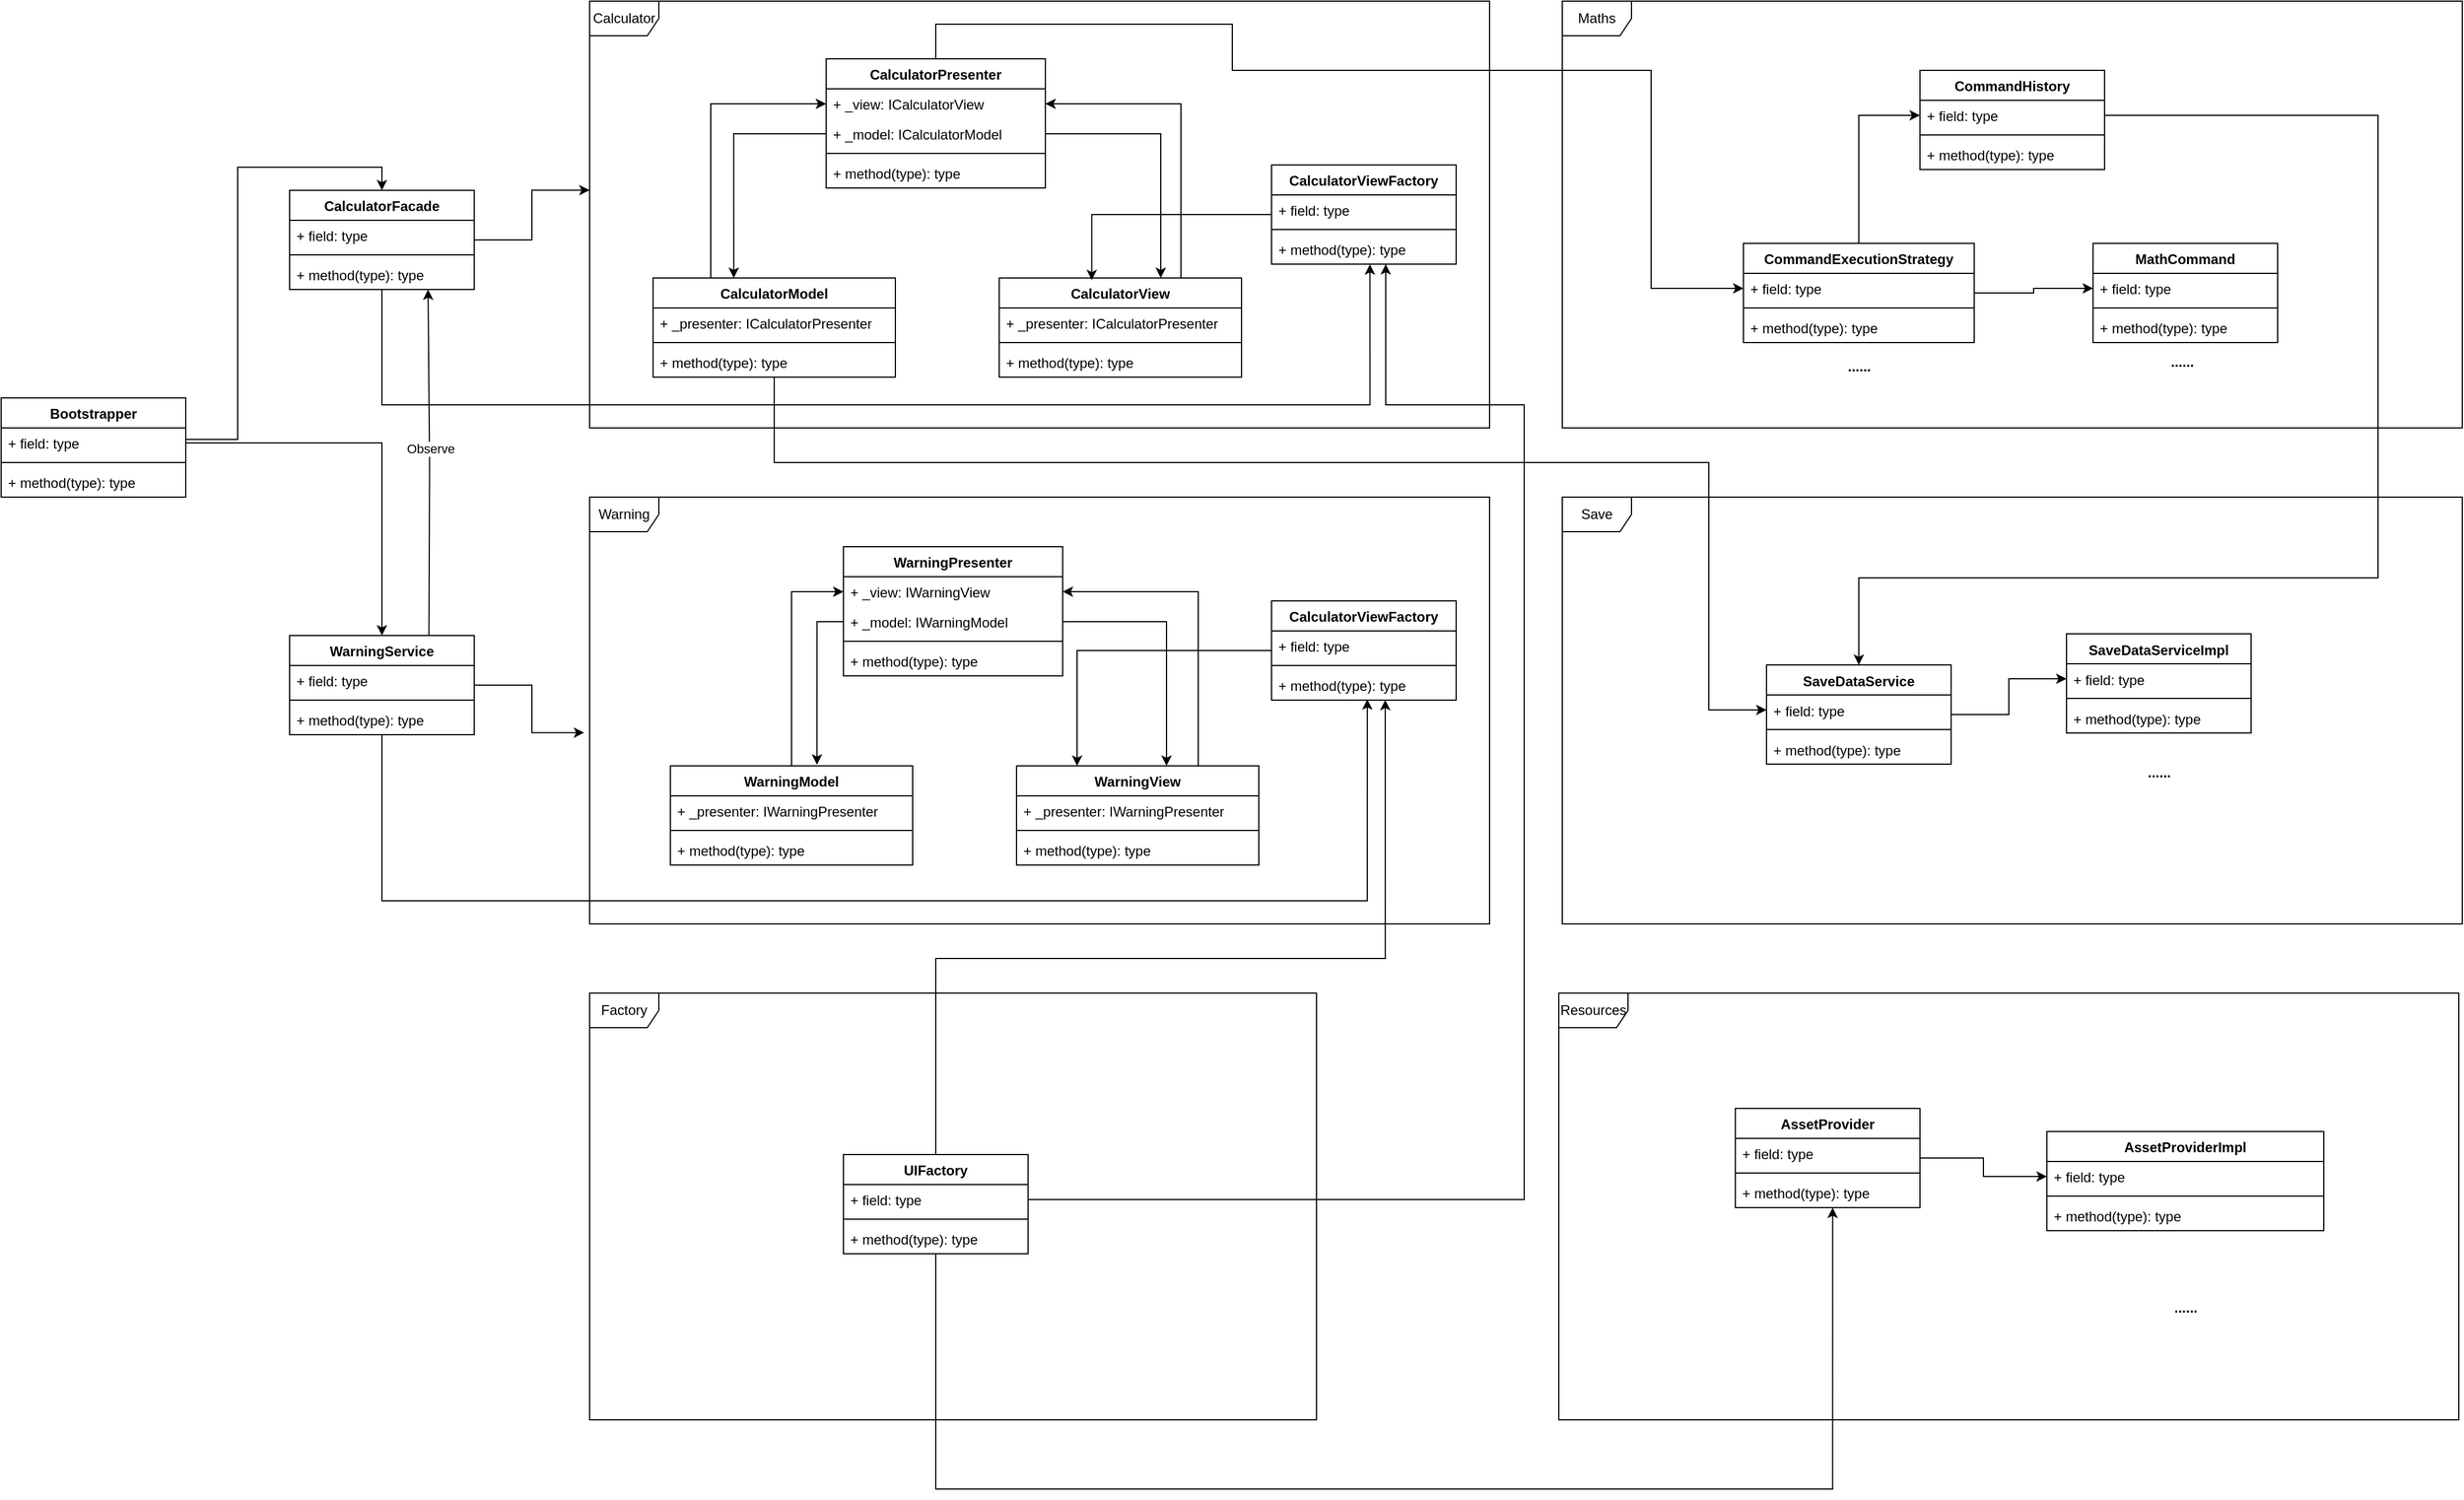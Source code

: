 <mxfile version="24.8.2">
  <diagram name="Page-1" id="IOok5DVv6RuoG3vR5GY8">
    <mxGraphModel dx="1500" dy="796" grid="1" gridSize="10" guides="1" tooltips="1" connect="1" arrows="1" fold="1" page="1" pageScale="1" pageWidth="827" pageHeight="1169" math="0" shadow="0">
      <root>
        <mxCell id="0" />
        <mxCell id="1" parent="0" />
        <mxCell id="2dMqf0UhAoNqgRJj8EPE-28" style="edgeStyle=orthogonalEdgeStyle;rounded=0;orthogonalLoop=1;jettySize=auto;html=1;exitX=0.75;exitY=0;exitDx=0;exitDy=0;entryX=1;entryY=0.5;entryDx=0;entryDy=0;" edge="1" parent="1" source="2dMqf0UhAoNqgRJj8EPE-1" target="2dMqf0UhAoNqgRJj8EPE-10">
          <mxGeometry relative="1" as="geometry" />
        </mxCell>
        <mxCell id="2dMqf0UhAoNqgRJj8EPE-1" value="CalculatorView" style="swimlane;fontStyle=1;align=center;verticalAlign=top;childLayout=stackLayout;horizontal=1;startSize=26;horizontalStack=0;resizeParent=1;resizeParentMax=0;resizeLast=0;collapsible=1;marginBottom=0;whiteSpace=wrap;html=1;" vertex="1" parent="1">
          <mxGeometry x="925" y="340" width="210" height="86" as="geometry" />
        </mxCell>
        <mxCell id="2dMqf0UhAoNqgRJj8EPE-2" value="+ _presenter: ICalculatorPresenter" style="text;strokeColor=none;fillColor=none;align=left;verticalAlign=top;spacingLeft=4;spacingRight=4;overflow=hidden;rotatable=0;points=[[0,0.5],[1,0.5]];portConstraint=eastwest;whiteSpace=wrap;html=1;" vertex="1" parent="2dMqf0UhAoNqgRJj8EPE-1">
          <mxGeometry y="26" width="210" height="26" as="geometry" />
        </mxCell>
        <mxCell id="2dMqf0UhAoNqgRJj8EPE-3" value="" style="line;strokeWidth=1;fillColor=none;align=left;verticalAlign=middle;spacingTop=-1;spacingLeft=3;spacingRight=3;rotatable=0;labelPosition=right;points=[];portConstraint=eastwest;strokeColor=inherit;" vertex="1" parent="2dMqf0UhAoNqgRJj8EPE-1">
          <mxGeometry y="52" width="210" height="8" as="geometry" />
        </mxCell>
        <mxCell id="2dMqf0UhAoNqgRJj8EPE-4" value="+ method(type): type" style="text;strokeColor=none;fillColor=none;align=left;verticalAlign=top;spacingLeft=4;spacingRight=4;overflow=hidden;rotatable=0;points=[[0,0.5],[1,0.5]];portConstraint=eastwest;whiteSpace=wrap;html=1;" vertex="1" parent="2dMqf0UhAoNqgRJj8EPE-1">
          <mxGeometry y="60" width="210" height="26" as="geometry" />
        </mxCell>
        <mxCell id="2dMqf0UhAoNqgRJj8EPE-26" style="edgeStyle=orthogonalEdgeStyle;rounded=0;orthogonalLoop=1;jettySize=auto;html=1;entryX=0;entryY=0.5;entryDx=0;entryDy=0;" edge="1" parent="1" source="2dMqf0UhAoNqgRJj8EPE-5" target="2dMqf0UhAoNqgRJj8EPE-10">
          <mxGeometry relative="1" as="geometry">
            <Array as="points">
              <mxPoint x="675" y="189" />
            </Array>
          </mxGeometry>
        </mxCell>
        <mxCell id="2dMqf0UhAoNqgRJj8EPE-153" style="edgeStyle=orthogonalEdgeStyle;rounded=0;orthogonalLoop=1;jettySize=auto;html=1;entryX=0;entryY=0.5;entryDx=0;entryDy=0;" edge="1" parent="1" source="2dMqf0UhAoNqgRJj8EPE-5" target="2dMqf0UhAoNqgRJj8EPE-51">
          <mxGeometry relative="1" as="geometry">
            <Array as="points">
              <mxPoint x="730" y="500" />
              <mxPoint x="1540" y="500" />
              <mxPoint x="1540" y="715" />
            </Array>
          </mxGeometry>
        </mxCell>
        <mxCell id="2dMqf0UhAoNqgRJj8EPE-5" value="CalculatorModel" style="swimlane;fontStyle=1;align=center;verticalAlign=top;childLayout=stackLayout;horizontal=1;startSize=26;horizontalStack=0;resizeParent=1;resizeParentMax=0;resizeLast=0;collapsible=1;marginBottom=0;whiteSpace=wrap;html=1;" vertex="1" parent="1">
          <mxGeometry x="625" y="340" width="210" height="86" as="geometry" />
        </mxCell>
        <mxCell id="2dMqf0UhAoNqgRJj8EPE-6" value="+ _presenter: ICalculatorPresenter" style="text;strokeColor=none;fillColor=none;align=left;verticalAlign=top;spacingLeft=4;spacingRight=4;overflow=hidden;rotatable=0;points=[[0,0.5],[1,0.5]];portConstraint=eastwest;whiteSpace=wrap;html=1;" vertex="1" parent="2dMqf0UhAoNqgRJj8EPE-5">
          <mxGeometry y="26" width="210" height="26" as="geometry" />
        </mxCell>
        <mxCell id="2dMqf0UhAoNqgRJj8EPE-7" value="" style="line;strokeWidth=1;fillColor=none;align=left;verticalAlign=middle;spacingTop=-1;spacingLeft=3;spacingRight=3;rotatable=0;labelPosition=right;points=[];portConstraint=eastwest;strokeColor=inherit;" vertex="1" parent="2dMqf0UhAoNqgRJj8EPE-5">
          <mxGeometry y="52" width="210" height="8" as="geometry" />
        </mxCell>
        <mxCell id="2dMqf0UhAoNqgRJj8EPE-8" value="+ method(type): type" style="text;strokeColor=none;fillColor=none;align=left;verticalAlign=top;spacingLeft=4;spacingRight=4;overflow=hidden;rotatable=0;points=[[0,0.5],[1,0.5]];portConstraint=eastwest;whiteSpace=wrap;html=1;" vertex="1" parent="2dMqf0UhAoNqgRJj8EPE-5">
          <mxGeometry y="60" width="210" height="26" as="geometry" />
        </mxCell>
        <mxCell id="2dMqf0UhAoNqgRJj8EPE-120" style="edgeStyle=orthogonalEdgeStyle;rounded=0;orthogonalLoop=1;jettySize=auto;html=1;entryX=0;entryY=0.5;entryDx=0;entryDy=0;" edge="1" parent="1" source="2dMqf0UhAoNqgRJj8EPE-9" target="2dMqf0UhAoNqgRJj8EPE-82">
          <mxGeometry relative="1" as="geometry">
            <Array as="points">
              <mxPoint x="870" y="120" />
              <mxPoint x="1127" y="120" />
              <mxPoint x="1127" y="160" />
              <mxPoint x="1490" y="160" />
              <mxPoint x="1490" y="349" />
            </Array>
          </mxGeometry>
        </mxCell>
        <mxCell id="2dMqf0UhAoNqgRJj8EPE-9" value="CalculatorPresenter" style="swimlane;fontStyle=1;align=center;verticalAlign=top;childLayout=stackLayout;horizontal=1;startSize=26;horizontalStack=0;resizeParent=1;resizeParentMax=0;resizeLast=0;collapsible=1;marginBottom=0;whiteSpace=wrap;html=1;" vertex="1" parent="1">
          <mxGeometry x="775" y="150" width="190" height="112" as="geometry" />
        </mxCell>
        <mxCell id="2dMqf0UhAoNqgRJj8EPE-10" value="+ _view: ICalculatorView&lt;div&gt;&lt;br&gt;&lt;/div&gt;" style="text;strokeColor=none;fillColor=none;align=left;verticalAlign=top;spacingLeft=4;spacingRight=4;overflow=hidden;rotatable=0;points=[[0,0.5],[1,0.5]];portConstraint=eastwest;whiteSpace=wrap;html=1;" vertex="1" parent="2dMqf0UhAoNqgRJj8EPE-9">
          <mxGeometry y="26" width="190" height="26" as="geometry" />
        </mxCell>
        <mxCell id="2dMqf0UhAoNqgRJj8EPE-18" value="+ _model: ICalculatorModel&lt;div&gt;&lt;br&gt;&lt;/div&gt;" style="text;strokeColor=none;fillColor=none;align=left;verticalAlign=top;spacingLeft=4;spacingRight=4;overflow=hidden;rotatable=0;points=[[0,0.5],[1,0.5]];portConstraint=eastwest;whiteSpace=wrap;html=1;" vertex="1" parent="2dMqf0UhAoNqgRJj8EPE-9">
          <mxGeometry y="52" width="190" height="26" as="geometry" />
        </mxCell>
        <mxCell id="2dMqf0UhAoNqgRJj8EPE-11" value="" style="line;strokeWidth=1;fillColor=none;align=left;verticalAlign=middle;spacingTop=-1;spacingLeft=3;spacingRight=3;rotatable=0;labelPosition=right;points=[];portConstraint=eastwest;strokeColor=inherit;" vertex="1" parent="2dMqf0UhAoNqgRJj8EPE-9">
          <mxGeometry y="78" width="190" height="8" as="geometry" />
        </mxCell>
        <mxCell id="2dMqf0UhAoNqgRJj8EPE-12" value="+ method(type): type" style="text;strokeColor=none;fillColor=none;align=left;verticalAlign=top;spacingLeft=4;spacingRight=4;overflow=hidden;rotatable=0;points=[[0,0.5],[1,0.5]];portConstraint=eastwest;whiteSpace=wrap;html=1;" vertex="1" parent="2dMqf0UhAoNqgRJj8EPE-9">
          <mxGeometry y="86" width="190" height="26" as="geometry" />
        </mxCell>
        <mxCell id="2dMqf0UhAoNqgRJj8EPE-23" style="edgeStyle=orthogonalEdgeStyle;rounded=0;orthogonalLoop=1;jettySize=auto;html=1;entryX=0.333;entryY=0;entryDx=0;entryDy=0;entryPerimeter=0;" edge="1" parent="1" source="2dMqf0UhAoNqgRJj8EPE-18" target="2dMqf0UhAoNqgRJj8EPE-5">
          <mxGeometry relative="1" as="geometry" />
        </mxCell>
        <mxCell id="2dMqf0UhAoNqgRJj8EPE-27" style="edgeStyle=orthogonalEdgeStyle;rounded=0;orthogonalLoop=1;jettySize=auto;html=1;exitX=1;exitY=0.5;exitDx=0;exitDy=0;" edge="1" parent="1" source="2dMqf0UhAoNqgRJj8EPE-18" target="2dMqf0UhAoNqgRJj8EPE-1">
          <mxGeometry relative="1" as="geometry">
            <Array as="points">
              <mxPoint x="1065" y="215" />
            </Array>
          </mxGeometry>
        </mxCell>
        <mxCell id="2dMqf0UhAoNqgRJj8EPE-72" style="edgeStyle=orthogonalEdgeStyle;rounded=0;orthogonalLoop=1;jettySize=auto;html=1;entryX=0.5;entryY=0;entryDx=0;entryDy=0;" edge="1" parent="1" source="2dMqf0UhAoNqgRJj8EPE-29" target="2dMqf0UhAoNqgRJj8EPE-58">
          <mxGeometry relative="1" as="geometry">
            <Array as="points">
              <mxPoint x="265" y="480" />
              <mxPoint x="265" y="244" />
              <mxPoint x="390" y="244" />
            </Array>
          </mxGeometry>
        </mxCell>
        <mxCell id="2dMqf0UhAoNqgRJj8EPE-29" value="Bootstrapper" style="swimlane;fontStyle=1;align=center;verticalAlign=top;childLayout=stackLayout;horizontal=1;startSize=26;horizontalStack=0;resizeParent=1;resizeParentMax=0;resizeLast=0;collapsible=1;marginBottom=0;whiteSpace=wrap;html=1;" vertex="1" parent="1">
          <mxGeometry x="60" y="444" width="160" height="86" as="geometry" />
        </mxCell>
        <mxCell id="2dMqf0UhAoNqgRJj8EPE-30" value="+ field: type" style="text;strokeColor=none;fillColor=none;align=left;verticalAlign=top;spacingLeft=4;spacingRight=4;overflow=hidden;rotatable=0;points=[[0,0.5],[1,0.5]];portConstraint=eastwest;whiteSpace=wrap;html=1;" vertex="1" parent="2dMqf0UhAoNqgRJj8EPE-29">
          <mxGeometry y="26" width="160" height="26" as="geometry" />
        </mxCell>
        <mxCell id="2dMqf0UhAoNqgRJj8EPE-31" value="" style="line;strokeWidth=1;fillColor=none;align=left;verticalAlign=middle;spacingTop=-1;spacingLeft=3;spacingRight=3;rotatable=0;labelPosition=right;points=[];portConstraint=eastwest;strokeColor=inherit;" vertex="1" parent="2dMqf0UhAoNqgRJj8EPE-29">
          <mxGeometry y="52" width="160" height="8" as="geometry" />
        </mxCell>
        <mxCell id="2dMqf0UhAoNqgRJj8EPE-32" value="+ method(type): type" style="text;strokeColor=none;fillColor=none;align=left;verticalAlign=top;spacingLeft=4;spacingRight=4;overflow=hidden;rotatable=0;points=[[0,0.5],[1,0.5]];portConstraint=eastwest;whiteSpace=wrap;html=1;" vertex="1" parent="2dMqf0UhAoNqgRJj8EPE-29">
          <mxGeometry y="60" width="160" height="26" as="geometry" />
        </mxCell>
        <mxCell id="2dMqf0UhAoNqgRJj8EPE-33" style="edgeStyle=orthogonalEdgeStyle;rounded=0;orthogonalLoop=1;jettySize=auto;html=1;exitX=0.75;exitY=0;exitDx=0;exitDy=0;entryX=1;entryY=0.5;entryDx=0;entryDy=0;" edge="1" parent="1" source="2dMqf0UhAoNqgRJj8EPE-34" target="2dMqf0UhAoNqgRJj8EPE-44">
          <mxGeometry relative="1" as="geometry" />
        </mxCell>
        <mxCell id="2dMqf0UhAoNqgRJj8EPE-34" value="WarningView" style="swimlane;fontStyle=1;align=center;verticalAlign=top;childLayout=stackLayout;horizontal=1;startSize=26;horizontalStack=0;resizeParent=1;resizeParentMax=0;resizeLast=0;collapsible=1;marginBottom=0;whiteSpace=wrap;html=1;" vertex="1" parent="1">
          <mxGeometry x="940" y="763" width="210" height="86" as="geometry" />
        </mxCell>
        <mxCell id="2dMqf0UhAoNqgRJj8EPE-35" value="+ _presenter: I&lt;span style=&quot;text-align: center;&quot;&gt;Warning&lt;/span&gt;Presenter" style="text;strokeColor=none;fillColor=none;align=left;verticalAlign=top;spacingLeft=4;spacingRight=4;overflow=hidden;rotatable=0;points=[[0,0.5],[1,0.5]];portConstraint=eastwest;whiteSpace=wrap;html=1;" vertex="1" parent="2dMqf0UhAoNqgRJj8EPE-34">
          <mxGeometry y="26" width="210" height="26" as="geometry" />
        </mxCell>
        <mxCell id="2dMqf0UhAoNqgRJj8EPE-36" value="" style="line;strokeWidth=1;fillColor=none;align=left;verticalAlign=middle;spacingTop=-1;spacingLeft=3;spacingRight=3;rotatable=0;labelPosition=right;points=[];portConstraint=eastwest;strokeColor=inherit;" vertex="1" parent="2dMqf0UhAoNqgRJj8EPE-34">
          <mxGeometry y="52" width="210" height="8" as="geometry" />
        </mxCell>
        <mxCell id="2dMqf0UhAoNqgRJj8EPE-37" value="+ method(type): type" style="text;strokeColor=none;fillColor=none;align=left;verticalAlign=top;spacingLeft=4;spacingRight=4;overflow=hidden;rotatable=0;points=[[0,0.5],[1,0.5]];portConstraint=eastwest;whiteSpace=wrap;html=1;" vertex="1" parent="2dMqf0UhAoNqgRJj8EPE-34">
          <mxGeometry y="60" width="210" height="26" as="geometry" />
        </mxCell>
        <mxCell id="2dMqf0UhAoNqgRJj8EPE-38" style="edgeStyle=orthogonalEdgeStyle;rounded=0;orthogonalLoop=1;jettySize=auto;html=1;entryX=0;entryY=0.5;entryDx=0;entryDy=0;" edge="1" parent="1" source="2dMqf0UhAoNqgRJj8EPE-39" target="2dMqf0UhAoNqgRJj8EPE-44">
          <mxGeometry relative="1" as="geometry" />
        </mxCell>
        <mxCell id="2dMqf0UhAoNqgRJj8EPE-39" value="WarningModel" style="swimlane;fontStyle=1;align=center;verticalAlign=top;childLayout=stackLayout;horizontal=1;startSize=26;horizontalStack=0;resizeParent=1;resizeParentMax=0;resizeLast=0;collapsible=1;marginBottom=0;whiteSpace=wrap;html=1;" vertex="1" parent="1">
          <mxGeometry x="640" y="763" width="210" height="86" as="geometry" />
        </mxCell>
        <mxCell id="2dMqf0UhAoNqgRJj8EPE-40" value="+ _presenter: I&lt;span style=&quot;text-align: center;&quot;&gt;Warning&lt;/span&gt;Presenter" style="text;strokeColor=none;fillColor=none;align=left;verticalAlign=top;spacingLeft=4;spacingRight=4;overflow=hidden;rotatable=0;points=[[0,0.5],[1,0.5]];portConstraint=eastwest;whiteSpace=wrap;html=1;" vertex="1" parent="2dMqf0UhAoNqgRJj8EPE-39">
          <mxGeometry y="26" width="210" height="26" as="geometry" />
        </mxCell>
        <mxCell id="2dMqf0UhAoNqgRJj8EPE-41" value="" style="line;strokeWidth=1;fillColor=none;align=left;verticalAlign=middle;spacingTop=-1;spacingLeft=3;spacingRight=3;rotatable=0;labelPosition=right;points=[];portConstraint=eastwest;strokeColor=inherit;" vertex="1" parent="2dMqf0UhAoNqgRJj8EPE-39">
          <mxGeometry y="52" width="210" height="8" as="geometry" />
        </mxCell>
        <mxCell id="2dMqf0UhAoNqgRJj8EPE-42" value="+ method(type): type" style="text;strokeColor=none;fillColor=none;align=left;verticalAlign=top;spacingLeft=4;spacingRight=4;overflow=hidden;rotatable=0;points=[[0,0.5],[1,0.5]];portConstraint=eastwest;whiteSpace=wrap;html=1;" vertex="1" parent="2dMqf0UhAoNqgRJj8EPE-39">
          <mxGeometry y="60" width="210" height="26" as="geometry" />
        </mxCell>
        <mxCell id="2dMqf0UhAoNqgRJj8EPE-43" value="WarningPresenter" style="swimlane;fontStyle=1;align=center;verticalAlign=top;childLayout=stackLayout;horizontal=1;startSize=26;horizontalStack=0;resizeParent=1;resizeParentMax=0;resizeLast=0;collapsible=1;marginBottom=0;whiteSpace=wrap;html=1;" vertex="1" parent="1">
          <mxGeometry x="790" y="573" width="190" height="112" as="geometry" />
        </mxCell>
        <mxCell id="2dMqf0UhAoNqgRJj8EPE-44" value="+ _view: I&lt;span style=&quot;text-align: center;&quot;&gt;Warning&lt;/span&gt;View&lt;div&gt;&lt;br&gt;&lt;/div&gt;" style="text;strokeColor=none;fillColor=none;align=left;verticalAlign=top;spacingLeft=4;spacingRight=4;overflow=hidden;rotatable=0;points=[[0,0.5],[1,0.5]];portConstraint=eastwest;whiteSpace=wrap;html=1;" vertex="1" parent="2dMqf0UhAoNqgRJj8EPE-43">
          <mxGeometry y="26" width="190" height="26" as="geometry" />
        </mxCell>
        <mxCell id="2dMqf0UhAoNqgRJj8EPE-45" value="+ _model: I&lt;span style=&quot;text-align: center;&quot;&gt;Warning&lt;/span&gt;Model&lt;div&gt;&lt;br&gt;&lt;/div&gt;" style="text;strokeColor=none;fillColor=none;align=left;verticalAlign=top;spacingLeft=4;spacingRight=4;overflow=hidden;rotatable=0;points=[[0,0.5],[1,0.5]];portConstraint=eastwest;whiteSpace=wrap;html=1;" vertex="1" parent="2dMqf0UhAoNqgRJj8EPE-43">
          <mxGeometry y="52" width="190" height="26" as="geometry" />
        </mxCell>
        <mxCell id="2dMqf0UhAoNqgRJj8EPE-46" value="" style="line;strokeWidth=1;fillColor=none;align=left;verticalAlign=middle;spacingTop=-1;spacingLeft=3;spacingRight=3;rotatable=0;labelPosition=right;points=[];portConstraint=eastwest;strokeColor=inherit;" vertex="1" parent="2dMqf0UhAoNqgRJj8EPE-43">
          <mxGeometry y="78" width="190" height="8" as="geometry" />
        </mxCell>
        <mxCell id="2dMqf0UhAoNqgRJj8EPE-47" value="+ method(type): type" style="text;strokeColor=none;fillColor=none;align=left;verticalAlign=top;spacingLeft=4;spacingRight=4;overflow=hidden;rotatable=0;points=[[0,0.5],[1,0.5]];portConstraint=eastwest;whiteSpace=wrap;html=1;" vertex="1" parent="2dMqf0UhAoNqgRJj8EPE-43">
          <mxGeometry y="86" width="190" height="26" as="geometry" />
        </mxCell>
        <mxCell id="2dMqf0UhAoNqgRJj8EPE-48" style="edgeStyle=orthogonalEdgeStyle;rounded=0;orthogonalLoop=1;jettySize=auto;html=1;entryX=0.605;entryY=-0.012;entryDx=0;entryDy=0;entryPerimeter=0;" edge="1" parent="1" source="2dMqf0UhAoNqgRJj8EPE-45" target="2dMqf0UhAoNqgRJj8EPE-39">
          <mxGeometry relative="1" as="geometry" />
        </mxCell>
        <mxCell id="2dMqf0UhAoNqgRJj8EPE-49" style="edgeStyle=orthogonalEdgeStyle;rounded=0;orthogonalLoop=1;jettySize=auto;html=1;exitX=1;exitY=0.5;exitDx=0;exitDy=0;" edge="1" parent="1" source="2dMqf0UhAoNqgRJj8EPE-45" target="2dMqf0UhAoNqgRJj8EPE-34">
          <mxGeometry relative="1" as="geometry">
            <Array as="points">
              <mxPoint x="1070" y="638" />
            </Array>
          </mxGeometry>
        </mxCell>
        <mxCell id="2dMqf0UhAoNqgRJj8EPE-105" style="edgeStyle=orthogonalEdgeStyle;rounded=0;orthogonalLoop=1;jettySize=auto;html=1;entryX=0;entryY=0.5;entryDx=0;entryDy=0;" edge="1" parent="1" source="2dMqf0UhAoNqgRJj8EPE-50" target="2dMqf0UhAoNqgRJj8EPE-97">
          <mxGeometry relative="1" as="geometry" />
        </mxCell>
        <mxCell id="2dMqf0UhAoNqgRJj8EPE-50" value="SaveDataService" style="swimlane;fontStyle=1;align=center;verticalAlign=top;childLayout=stackLayout;horizontal=1;startSize=26;horizontalStack=0;resizeParent=1;resizeParentMax=0;resizeLast=0;collapsible=1;marginBottom=0;whiteSpace=wrap;html=1;" vertex="1" parent="1">
          <mxGeometry x="1590" y="675.5" width="160" height="86" as="geometry" />
        </mxCell>
        <mxCell id="2dMqf0UhAoNqgRJj8EPE-51" value="+ field: type" style="text;strokeColor=none;fillColor=none;align=left;verticalAlign=top;spacingLeft=4;spacingRight=4;overflow=hidden;rotatable=0;points=[[0,0.5],[1,0.5]];portConstraint=eastwest;whiteSpace=wrap;html=1;" vertex="1" parent="2dMqf0UhAoNqgRJj8EPE-50">
          <mxGeometry y="26" width="160" height="26" as="geometry" />
        </mxCell>
        <mxCell id="2dMqf0UhAoNqgRJj8EPE-52" value="" style="line;strokeWidth=1;fillColor=none;align=left;verticalAlign=middle;spacingTop=-1;spacingLeft=3;spacingRight=3;rotatable=0;labelPosition=right;points=[];portConstraint=eastwest;strokeColor=inherit;" vertex="1" parent="2dMqf0UhAoNqgRJj8EPE-50">
          <mxGeometry y="52" width="160" height="8" as="geometry" />
        </mxCell>
        <mxCell id="2dMqf0UhAoNqgRJj8EPE-53" value="+ method(type): type" style="text;strokeColor=none;fillColor=none;align=left;verticalAlign=top;spacingLeft=4;spacingRight=4;overflow=hidden;rotatable=0;points=[[0,0.5],[1,0.5]];portConstraint=eastwest;whiteSpace=wrap;html=1;" vertex="1" parent="2dMqf0UhAoNqgRJj8EPE-50">
          <mxGeometry y="60" width="160" height="26" as="geometry" />
        </mxCell>
        <mxCell id="2dMqf0UhAoNqgRJj8EPE-115" style="edgeStyle=orthogonalEdgeStyle;rounded=0;orthogonalLoop=1;jettySize=auto;html=1;" edge="1" parent="1" source="2dMqf0UhAoNqgRJj8EPE-54" target="2dMqf0UhAoNqgRJj8EPE-111">
          <mxGeometry relative="1" as="geometry" />
        </mxCell>
        <mxCell id="2dMqf0UhAoNqgRJj8EPE-54" value="AssetProvider" style="swimlane;fontStyle=1;align=center;verticalAlign=top;childLayout=stackLayout;horizontal=1;startSize=26;horizontalStack=0;resizeParent=1;resizeParentMax=0;resizeLast=0;collapsible=1;marginBottom=0;whiteSpace=wrap;html=1;" vertex="1" parent="1">
          <mxGeometry x="1563" y="1060" width="160" height="86" as="geometry" />
        </mxCell>
        <mxCell id="2dMqf0UhAoNqgRJj8EPE-55" value="+ field: type" style="text;strokeColor=none;fillColor=none;align=left;verticalAlign=top;spacingLeft=4;spacingRight=4;overflow=hidden;rotatable=0;points=[[0,0.5],[1,0.5]];portConstraint=eastwest;whiteSpace=wrap;html=1;" vertex="1" parent="2dMqf0UhAoNqgRJj8EPE-54">
          <mxGeometry y="26" width="160" height="26" as="geometry" />
        </mxCell>
        <mxCell id="2dMqf0UhAoNqgRJj8EPE-56" value="" style="line;strokeWidth=1;fillColor=none;align=left;verticalAlign=middle;spacingTop=-1;spacingLeft=3;spacingRight=3;rotatable=0;labelPosition=right;points=[];portConstraint=eastwest;strokeColor=inherit;" vertex="1" parent="2dMqf0UhAoNqgRJj8EPE-54">
          <mxGeometry y="52" width="160" height="8" as="geometry" />
        </mxCell>
        <mxCell id="2dMqf0UhAoNqgRJj8EPE-57" value="+ method(type): type" style="text;strokeColor=none;fillColor=none;align=left;verticalAlign=top;spacingLeft=4;spacingRight=4;overflow=hidden;rotatable=0;points=[[0,0.5],[1,0.5]];portConstraint=eastwest;whiteSpace=wrap;html=1;" vertex="1" parent="2dMqf0UhAoNqgRJj8EPE-54">
          <mxGeometry y="60" width="160" height="26" as="geometry" />
        </mxCell>
        <mxCell id="2dMqf0UhAoNqgRJj8EPE-58" value="CalculatorFacade" style="swimlane;fontStyle=1;align=center;verticalAlign=top;childLayout=stackLayout;horizontal=1;startSize=26;horizontalStack=0;resizeParent=1;resizeParentMax=0;resizeLast=0;collapsible=1;marginBottom=0;whiteSpace=wrap;html=1;" vertex="1" parent="1">
          <mxGeometry x="310" y="264" width="160" height="86" as="geometry" />
        </mxCell>
        <mxCell id="2dMqf0UhAoNqgRJj8EPE-59" value="+ field: type" style="text;strokeColor=none;fillColor=none;align=left;verticalAlign=top;spacingLeft=4;spacingRight=4;overflow=hidden;rotatable=0;points=[[0,0.5],[1,0.5]];portConstraint=eastwest;whiteSpace=wrap;html=1;" vertex="1" parent="2dMqf0UhAoNqgRJj8EPE-58">
          <mxGeometry y="26" width="160" height="26" as="geometry" />
        </mxCell>
        <mxCell id="2dMqf0UhAoNqgRJj8EPE-60" value="" style="line;strokeWidth=1;fillColor=none;align=left;verticalAlign=middle;spacingTop=-1;spacingLeft=3;spacingRight=3;rotatable=0;labelPosition=right;points=[];portConstraint=eastwest;strokeColor=inherit;" vertex="1" parent="2dMqf0UhAoNqgRJj8EPE-58">
          <mxGeometry y="52" width="160" height="8" as="geometry" />
        </mxCell>
        <mxCell id="2dMqf0UhAoNqgRJj8EPE-61" value="+ method(type): type" style="text;strokeColor=none;fillColor=none;align=left;verticalAlign=top;spacingLeft=4;spacingRight=4;overflow=hidden;rotatable=0;points=[[0,0.5],[1,0.5]];portConstraint=eastwest;whiteSpace=wrap;html=1;" vertex="1" parent="2dMqf0UhAoNqgRJj8EPE-58">
          <mxGeometry y="60" width="160" height="26" as="geometry" />
        </mxCell>
        <mxCell id="2dMqf0UhAoNqgRJj8EPE-62" value="WarningService" style="swimlane;fontStyle=1;align=center;verticalAlign=top;childLayout=stackLayout;horizontal=1;startSize=26;horizontalStack=0;resizeParent=1;resizeParentMax=0;resizeLast=0;collapsible=1;marginBottom=0;whiteSpace=wrap;html=1;" vertex="1" parent="1">
          <mxGeometry x="310" y="650" width="160" height="86" as="geometry" />
        </mxCell>
        <mxCell id="2dMqf0UhAoNqgRJj8EPE-63" value="+ field: type" style="text;strokeColor=none;fillColor=none;align=left;verticalAlign=top;spacingLeft=4;spacingRight=4;overflow=hidden;rotatable=0;points=[[0,0.5],[1,0.5]];portConstraint=eastwest;whiteSpace=wrap;html=1;" vertex="1" parent="2dMqf0UhAoNqgRJj8EPE-62">
          <mxGeometry y="26" width="160" height="26" as="geometry" />
        </mxCell>
        <mxCell id="2dMqf0UhAoNqgRJj8EPE-64" value="" style="line;strokeWidth=1;fillColor=none;align=left;verticalAlign=middle;spacingTop=-1;spacingLeft=3;spacingRight=3;rotatable=0;labelPosition=right;points=[];portConstraint=eastwest;strokeColor=inherit;" vertex="1" parent="2dMqf0UhAoNqgRJj8EPE-62">
          <mxGeometry y="52" width="160" height="8" as="geometry" />
        </mxCell>
        <mxCell id="2dMqf0UhAoNqgRJj8EPE-65" value="+ method(type): type" style="text;strokeColor=none;fillColor=none;align=left;verticalAlign=top;spacingLeft=4;spacingRight=4;overflow=hidden;rotatable=0;points=[[0,0.5],[1,0.5]];portConstraint=eastwest;whiteSpace=wrap;html=1;" vertex="1" parent="2dMqf0UhAoNqgRJj8EPE-62">
          <mxGeometry y="60" width="160" height="26" as="geometry" />
        </mxCell>
        <mxCell id="2dMqf0UhAoNqgRJj8EPE-66" value="Calculator" style="shape=umlFrame;whiteSpace=wrap;html=1;pointerEvents=0;" vertex="1" parent="1">
          <mxGeometry x="570" y="100" width="780" height="370" as="geometry" />
        </mxCell>
        <mxCell id="2dMqf0UhAoNqgRJj8EPE-67" value="Warning" style="shape=umlFrame;whiteSpace=wrap;html=1;pointerEvents=0;" vertex="1" parent="1">
          <mxGeometry x="570" y="530" width="780" height="370" as="geometry" />
        </mxCell>
        <mxCell id="2dMqf0UhAoNqgRJj8EPE-68" style="edgeStyle=orthogonalEdgeStyle;rounded=0;orthogonalLoop=1;jettySize=auto;html=1;entryX=0;entryY=0.443;entryDx=0;entryDy=0;entryPerimeter=0;" edge="1" parent="1" source="2dMqf0UhAoNqgRJj8EPE-58" target="2dMqf0UhAoNqgRJj8EPE-66">
          <mxGeometry relative="1" as="geometry" />
        </mxCell>
        <mxCell id="2dMqf0UhAoNqgRJj8EPE-69" style="edgeStyle=orthogonalEdgeStyle;rounded=0;orthogonalLoop=1;jettySize=auto;html=1;entryX=-0.006;entryY=0.552;entryDx=0;entryDy=0;entryPerimeter=0;" edge="1" parent="1" source="2dMqf0UhAoNqgRJj8EPE-62" target="2dMqf0UhAoNqgRJj8EPE-67">
          <mxGeometry relative="1" as="geometry" />
        </mxCell>
        <mxCell id="2dMqf0UhAoNqgRJj8EPE-71" style="edgeStyle=orthogonalEdgeStyle;rounded=0;orthogonalLoop=1;jettySize=auto;html=1;entryX=0.5;entryY=0;entryDx=0;entryDy=0;" edge="1" parent="1" source="2dMqf0UhAoNqgRJj8EPE-30" target="2dMqf0UhAoNqgRJj8EPE-62">
          <mxGeometry relative="1" as="geometry" />
        </mxCell>
        <mxCell id="2dMqf0UhAoNqgRJj8EPE-73" value="CommandHistory" style="swimlane;fontStyle=1;align=center;verticalAlign=top;childLayout=stackLayout;horizontal=1;startSize=26;horizontalStack=0;resizeParent=1;resizeParentMax=0;resizeLast=0;collapsible=1;marginBottom=0;whiteSpace=wrap;html=1;" vertex="1" parent="1">
          <mxGeometry x="1723" y="160" width="160" height="86" as="geometry" />
        </mxCell>
        <mxCell id="2dMqf0UhAoNqgRJj8EPE-74" value="+ field: type" style="text;strokeColor=none;fillColor=none;align=left;verticalAlign=top;spacingLeft=4;spacingRight=4;overflow=hidden;rotatable=0;points=[[0,0.5],[1,0.5]];portConstraint=eastwest;whiteSpace=wrap;html=1;" vertex="1" parent="2dMqf0UhAoNqgRJj8EPE-73">
          <mxGeometry y="26" width="160" height="26" as="geometry" />
        </mxCell>
        <mxCell id="2dMqf0UhAoNqgRJj8EPE-75" value="" style="line;strokeWidth=1;fillColor=none;align=left;verticalAlign=middle;spacingTop=-1;spacingLeft=3;spacingRight=3;rotatable=0;labelPosition=right;points=[];portConstraint=eastwest;strokeColor=inherit;" vertex="1" parent="2dMqf0UhAoNqgRJj8EPE-73">
          <mxGeometry y="52" width="160" height="8" as="geometry" />
        </mxCell>
        <mxCell id="2dMqf0UhAoNqgRJj8EPE-76" value="+ method(type): type" style="text;strokeColor=none;fillColor=none;align=left;verticalAlign=top;spacingLeft=4;spacingRight=4;overflow=hidden;rotatable=0;points=[[0,0.5],[1,0.5]];portConstraint=eastwest;whiteSpace=wrap;html=1;" vertex="1" parent="2dMqf0UhAoNqgRJj8EPE-73">
          <mxGeometry y="60" width="160" height="26" as="geometry" />
        </mxCell>
        <mxCell id="2dMqf0UhAoNqgRJj8EPE-77" value="MathCommand" style="swimlane;fontStyle=1;align=center;verticalAlign=top;childLayout=stackLayout;horizontal=1;startSize=26;horizontalStack=0;resizeParent=1;resizeParentMax=0;resizeLast=0;collapsible=1;marginBottom=0;whiteSpace=wrap;html=1;" vertex="1" parent="1">
          <mxGeometry x="1873" y="310" width="160" height="86" as="geometry" />
        </mxCell>
        <mxCell id="2dMqf0UhAoNqgRJj8EPE-78" value="+ field: type" style="text;strokeColor=none;fillColor=none;align=left;verticalAlign=top;spacingLeft=4;spacingRight=4;overflow=hidden;rotatable=0;points=[[0,0.5],[1,0.5]];portConstraint=eastwest;whiteSpace=wrap;html=1;" vertex="1" parent="2dMqf0UhAoNqgRJj8EPE-77">
          <mxGeometry y="26" width="160" height="26" as="geometry" />
        </mxCell>
        <mxCell id="2dMqf0UhAoNqgRJj8EPE-79" value="" style="line;strokeWidth=1;fillColor=none;align=left;verticalAlign=middle;spacingTop=-1;spacingLeft=3;spacingRight=3;rotatable=0;labelPosition=right;points=[];portConstraint=eastwest;strokeColor=inherit;" vertex="1" parent="2dMqf0UhAoNqgRJj8EPE-77">
          <mxGeometry y="52" width="160" height="8" as="geometry" />
        </mxCell>
        <mxCell id="2dMqf0UhAoNqgRJj8EPE-80" value="+ method(type): type" style="text;strokeColor=none;fillColor=none;align=left;verticalAlign=top;spacingLeft=4;spacingRight=4;overflow=hidden;rotatable=0;points=[[0,0.5],[1,0.5]];portConstraint=eastwest;whiteSpace=wrap;html=1;" vertex="1" parent="2dMqf0UhAoNqgRJj8EPE-77">
          <mxGeometry y="60" width="160" height="26" as="geometry" />
        </mxCell>
        <mxCell id="2dMqf0UhAoNqgRJj8EPE-87" style="edgeStyle=orthogonalEdgeStyle;rounded=0;orthogonalLoop=1;jettySize=auto;html=1;entryX=0;entryY=0.5;entryDx=0;entryDy=0;" edge="1" parent="1" source="2dMqf0UhAoNqgRJj8EPE-81" target="2dMqf0UhAoNqgRJj8EPE-74">
          <mxGeometry relative="1" as="geometry" />
        </mxCell>
        <mxCell id="2dMqf0UhAoNqgRJj8EPE-88" style="edgeStyle=orthogonalEdgeStyle;rounded=0;orthogonalLoop=1;jettySize=auto;html=1;entryX=0;entryY=0.5;entryDx=0;entryDy=0;" edge="1" parent="1" source="2dMqf0UhAoNqgRJj8EPE-81" target="2dMqf0UhAoNqgRJj8EPE-78">
          <mxGeometry relative="1" as="geometry" />
        </mxCell>
        <mxCell id="2dMqf0UhAoNqgRJj8EPE-81" value="CommandExecutionStrategy" style="swimlane;fontStyle=1;align=center;verticalAlign=top;childLayout=stackLayout;horizontal=1;startSize=26;horizontalStack=0;resizeParent=1;resizeParentMax=0;resizeLast=0;collapsible=1;marginBottom=0;whiteSpace=wrap;html=1;" vertex="1" parent="1">
          <mxGeometry x="1570" y="310" width="200" height="86" as="geometry" />
        </mxCell>
        <mxCell id="2dMqf0UhAoNqgRJj8EPE-82" value="+ field: type" style="text;strokeColor=none;fillColor=none;align=left;verticalAlign=top;spacingLeft=4;spacingRight=4;overflow=hidden;rotatable=0;points=[[0,0.5],[1,0.5]];portConstraint=eastwest;whiteSpace=wrap;html=1;" vertex="1" parent="2dMqf0UhAoNqgRJj8EPE-81">
          <mxGeometry y="26" width="200" height="26" as="geometry" />
        </mxCell>
        <mxCell id="2dMqf0UhAoNqgRJj8EPE-83" value="" style="line;strokeWidth=1;fillColor=none;align=left;verticalAlign=middle;spacingTop=-1;spacingLeft=3;spacingRight=3;rotatable=0;labelPosition=right;points=[];portConstraint=eastwest;strokeColor=inherit;" vertex="1" parent="2dMqf0UhAoNqgRJj8EPE-81">
          <mxGeometry y="52" width="200" height="8" as="geometry" />
        </mxCell>
        <mxCell id="2dMqf0UhAoNqgRJj8EPE-84" value="+ method(type): type" style="text;strokeColor=none;fillColor=none;align=left;verticalAlign=top;spacingLeft=4;spacingRight=4;overflow=hidden;rotatable=0;points=[[0,0.5],[1,0.5]];portConstraint=eastwest;whiteSpace=wrap;html=1;" vertex="1" parent="2dMqf0UhAoNqgRJj8EPE-81">
          <mxGeometry y="60" width="200" height="26" as="geometry" />
        </mxCell>
        <mxCell id="2dMqf0UhAoNqgRJj8EPE-85" style="edgeStyle=orthogonalEdgeStyle;rounded=0;orthogonalLoop=1;jettySize=auto;html=1;entryX=0.495;entryY=0.99;entryDx=0;entryDy=0;entryPerimeter=0;" edge="1" parent="1">
          <mxGeometry relative="1" as="geometry">
            <mxPoint x="430.757" y="650.26" as="sourcePoint" />
            <mxPoint x="430.0" y="350" as="targetPoint" />
          </mxGeometry>
        </mxCell>
        <mxCell id="2dMqf0UhAoNqgRJj8EPE-86" value="Observe" style="edgeLabel;html=1;align=center;verticalAlign=middle;resizable=0;points=[];" vertex="1" connectable="0" parent="2dMqf0UhAoNqgRJj8EPE-85">
          <mxGeometry x="0.082" y="-1" relative="1" as="geometry">
            <mxPoint as="offset" />
          </mxGeometry>
        </mxCell>
        <mxCell id="2dMqf0UhAoNqgRJj8EPE-89" value="Math&lt;span style=&quot;background-color: initial;&quot;&gt;s&lt;/span&gt;" style="shape=umlFrame;whiteSpace=wrap;html=1;pointerEvents=0;" vertex="1" parent="1">
          <mxGeometry x="1413" y="100" width="780" height="370" as="geometry" />
        </mxCell>
        <mxCell id="2dMqf0UhAoNqgRJj8EPE-96" value="SaveDataServiceImpl" style="swimlane;fontStyle=1;align=center;verticalAlign=top;childLayout=stackLayout;horizontal=1;startSize=26;horizontalStack=0;resizeParent=1;resizeParentMax=0;resizeLast=0;collapsible=1;marginBottom=0;whiteSpace=wrap;html=1;" vertex="1" parent="1">
          <mxGeometry x="1850" y="648.5" width="160" height="86" as="geometry" />
        </mxCell>
        <mxCell id="2dMqf0UhAoNqgRJj8EPE-97" value="+ field: type" style="text;strokeColor=none;fillColor=none;align=left;verticalAlign=top;spacingLeft=4;spacingRight=4;overflow=hidden;rotatable=0;points=[[0,0.5],[1,0.5]];portConstraint=eastwest;whiteSpace=wrap;html=1;" vertex="1" parent="2dMqf0UhAoNqgRJj8EPE-96">
          <mxGeometry y="26" width="160" height="26" as="geometry" />
        </mxCell>
        <mxCell id="2dMqf0UhAoNqgRJj8EPE-98" value="" style="line;strokeWidth=1;fillColor=none;align=left;verticalAlign=middle;spacingTop=-1;spacingLeft=3;spacingRight=3;rotatable=0;labelPosition=right;points=[];portConstraint=eastwest;strokeColor=inherit;" vertex="1" parent="2dMqf0UhAoNqgRJj8EPE-96">
          <mxGeometry y="52" width="160" height="8" as="geometry" />
        </mxCell>
        <mxCell id="2dMqf0UhAoNqgRJj8EPE-99" value="+ method(type): type" style="text;strokeColor=none;fillColor=none;align=left;verticalAlign=top;spacingLeft=4;spacingRight=4;overflow=hidden;rotatable=0;points=[[0,0.5],[1,0.5]];portConstraint=eastwest;whiteSpace=wrap;html=1;" vertex="1" parent="2dMqf0UhAoNqgRJj8EPE-96">
          <mxGeometry y="60" width="160" height="26" as="geometry" />
        </mxCell>
        <mxCell id="2dMqf0UhAoNqgRJj8EPE-100" value="Save" style="shape=umlFrame;whiteSpace=wrap;html=1;pointerEvents=0;" vertex="1" parent="1">
          <mxGeometry x="1413" y="530" width="780" height="370" as="geometry" />
        </mxCell>
        <mxCell id="2dMqf0UhAoNqgRJj8EPE-107" value="......" style="text;align=center;fontStyle=1;verticalAlign=middle;spacingLeft=3;spacingRight=3;strokeColor=none;rotatable=0;points=[[0,0.5],[1,0.5]];portConstraint=eastwest;html=1;" vertex="1" parent="1">
          <mxGeometry x="1910" y="400" width="80" height="26" as="geometry" />
        </mxCell>
        <mxCell id="2dMqf0UhAoNqgRJj8EPE-108" value="......" style="text;align=center;fontStyle=1;verticalAlign=middle;spacingLeft=3;spacingRight=3;strokeColor=none;rotatable=0;points=[[0,0.5],[1,0.5]];portConstraint=eastwest;html=1;" vertex="1" parent="1">
          <mxGeometry x="1890" y="755.5" width="80" height="26" as="geometry" />
        </mxCell>
        <mxCell id="2dMqf0UhAoNqgRJj8EPE-109" value="Resources" style="shape=umlFrame;whiteSpace=wrap;html=1;pointerEvents=0;" vertex="1" parent="1">
          <mxGeometry x="1410" y="960" width="780" height="370" as="geometry" />
        </mxCell>
        <mxCell id="2dMqf0UhAoNqgRJj8EPE-110" value="AssetProviderImpl" style="swimlane;fontStyle=1;align=center;verticalAlign=top;childLayout=stackLayout;horizontal=1;startSize=26;horizontalStack=0;resizeParent=1;resizeParentMax=0;resizeLast=0;collapsible=1;marginBottom=0;whiteSpace=wrap;html=1;" vertex="1" parent="1">
          <mxGeometry x="1833" y="1080" width="240" height="86" as="geometry" />
        </mxCell>
        <mxCell id="2dMqf0UhAoNqgRJj8EPE-111" value="+ field: type" style="text;strokeColor=none;fillColor=none;align=left;verticalAlign=top;spacingLeft=4;spacingRight=4;overflow=hidden;rotatable=0;points=[[0,0.5],[1,0.5]];portConstraint=eastwest;whiteSpace=wrap;html=1;" vertex="1" parent="2dMqf0UhAoNqgRJj8EPE-110">
          <mxGeometry y="26" width="240" height="26" as="geometry" />
        </mxCell>
        <mxCell id="2dMqf0UhAoNqgRJj8EPE-112" value="" style="line;strokeWidth=1;fillColor=none;align=left;verticalAlign=middle;spacingTop=-1;spacingLeft=3;spacingRight=3;rotatable=0;labelPosition=right;points=[];portConstraint=eastwest;strokeColor=inherit;" vertex="1" parent="2dMqf0UhAoNqgRJj8EPE-110">
          <mxGeometry y="52" width="240" height="8" as="geometry" />
        </mxCell>
        <mxCell id="2dMqf0UhAoNqgRJj8EPE-113" value="+ method(type): type" style="text;strokeColor=none;fillColor=none;align=left;verticalAlign=top;spacingLeft=4;spacingRight=4;overflow=hidden;rotatable=0;points=[[0,0.5],[1,0.5]];portConstraint=eastwest;whiteSpace=wrap;html=1;" vertex="1" parent="2dMqf0UhAoNqgRJj8EPE-110">
          <mxGeometry y="60" width="240" height="26" as="geometry" />
        </mxCell>
        <mxCell id="2dMqf0UhAoNqgRJj8EPE-114" value="......" style="text;align=center;fontStyle=1;verticalAlign=middle;spacingLeft=3;spacingRight=3;strokeColor=none;rotatable=0;points=[[0,0.5],[1,0.5]];portConstraint=eastwest;html=1;" vertex="1" parent="1">
          <mxGeometry x="1913" y="1220" width="80" height="26" as="geometry" />
        </mxCell>
        <mxCell id="2dMqf0UhAoNqgRJj8EPE-119" value="......" style="text;align=center;fontStyle=1;verticalAlign=middle;spacingLeft=3;spacingRight=3;strokeColor=none;rotatable=0;points=[[0,0.5],[1,0.5]];portConstraint=eastwest;html=1;" vertex="1" parent="1">
          <mxGeometry x="1630" y="404" width="80" height="26" as="geometry" />
        </mxCell>
        <mxCell id="2dMqf0UhAoNqgRJj8EPE-130" value="CalculatorViewFactory" style="swimlane;fontStyle=1;align=center;verticalAlign=top;childLayout=stackLayout;horizontal=1;startSize=26;horizontalStack=0;resizeParent=1;resizeParentMax=0;resizeLast=0;collapsible=1;marginBottom=0;whiteSpace=wrap;html=1;" vertex="1" parent="1">
          <mxGeometry x="1161" y="242" width="160" height="86" as="geometry" />
        </mxCell>
        <mxCell id="2dMqf0UhAoNqgRJj8EPE-131" value="+ field: type" style="text;strokeColor=none;fillColor=none;align=left;verticalAlign=top;spacingLeft=4;spacingRight=4;overflow=hidden;rotatable=0;points=[[0,0.5],[1,0.5]];portConstraint=eastwest;whiteSpace=wrap;html=1;" vertex="1" parent="2dMqf0UhAoNqgRJj8EPE-130">
          <mxGeometry y="26" width="160" height="26" as="geometry" />
        </mxCell>
        <mxCell id="2dMqf0UhAoNqgRJj8EPE-132" value="" style="line;strokeWidth=1;fillColor=none;align=left;verticalAlign=middle;spacingTop=-1;spacingLeft=3;spacingRight=3;rotatable=0;labelPosition=right;points=[];portConstraint=eastwest;strokeColor=inherit;" vertex="1" parent="2dMqf0UhAoNqgRJj8EPE-130">
          <mxGeometry y="52" width="160" height="8" as="geometry" />
        </mxCell>
        <mxCell id="2dMqf0UhAoNqgRJj8EPE-133" value="+ method(type): type" style="text;strokeColor=none;fillColor=none;align=left;verticalAlign=top;spacingLeft=4;spacingRight=4;overflow=hidden;rotatable=0;points=[[0,0.5],[1,0.5]];portConstraint=eastwest;whiteSpace=wrap;html=1;" vertex="1" parent="2dMqf0UhAoNqgRJj8EPE-130">
          <mxGeometry y="60" width="160" height="26" as="geometry" />
        </mxCell>
        <mxCell id="2dMqf0UhAoNqgRJj8EPE-142" style="edgeStyle=orthogonalEdgeStyle;rounded=0;orthogonalLoop=1;jettySize=auto;html=1;entryX=0.25;entryY=0;entryDx=0;entryDy=0;" edge="1" parent="1" source="2dMqf0UhAoNqgRJj8EPE-134" target="2dMqf0UhAoNqgRJj8EPE-34">
          <mxGeometry relative="1" as="geometry" />
        </mxCell>
        <mxCell id="2dMqf0UhAoNqgRJj8EPE-134" value="CalculatorViewFactory" style="swimlane;fontStyle=1;align=center;verticalAlign=top;childLayout=stackLayout;horizontal=1;startSize=26;horizontalStack=0;resizeParent=1;resizeParentMax=0;resizeLast=0;collapsible=1;marginBottom=0;whiteSpace=wrap;html=1;" vertex="1" parent="1">
          <mxGeometry x="1161" y="620" width="160" height="86" as="geometry" />
        </mxCell>
        <mxCell id="2dMqf0UhAoNqgRJj8EPE-135" value="+ field: type" style="text;strokeColor=none;fillColor=none;align=left;verticalAlign=top;spacingLeft=4;spacingRight=4;overflow=hidden;rotatable=0;points=[[0,0.5],[1,0.5]];portConstraint=eastwest;whiteSpace=wrap;html=1;" vertex="1" parent="2dMqf0UhAoNqgRJj8EPE-134">
          <mxGeometry y="26" width="160" height="26" as="geometry" />
        </mxCell>
        <mxCell id="2dMqf0UhAoNqgRJj8EPE-136" value="" style="line;strokeWidth=1;fillColor=none;align=left;verticalAlign=middle;spacingTop=-1;spacingLeft=3;spacingRight=3;rotatable=0;labelPosition=right;points=[];portConstraint=eastwest;strokeColor=inherit;" vertex="1" parent="2dMqf0UhAoNqgRJj8EPE-134">
          <mxGeometry y="52" width="160" height="8" as="geometry" />
        </mxCell>
        <mxCell id="2dMqf0UhAoNqgRJj8EPE-137" value="+ method(type): type" style="text;strokeColor=none;fillColor=none;align=left;verticalAlign=top;spacingLeft=4;spacingRight=4;overflow=hidden;rotatable=0;points=[[0,0.5],[1,0.5]];portConstraint=eastwest;whiteSpace=wrap;html=1;" vertex="1" parent="2dMqf0UhAoNqgRJj8EPE-134">
          <mxGeometry y="60" width="160" height="26" as="geometry" />
        </mxCell>
        <mxCell id="2dMqf0UhAoNqgRJj8EPE-139" style="edgeStyle=orthogonalEdgeStyle;rounded=0;orthogonalLoop=1;jettySize=auto;html=1;entryX=0.533;entryY=1.005;entryDx=0;entryDy=0;entryPerimeter=0;" edge="1" parent="1" source="2dMqf0UhAoNqgRJj8EPE-58" target="2dMqf0UhAoNqgRJj8EPE-133">
          <mxGeometry relative="1" as="geometry">
            <Array as="points">
              <mxPoint x="390" y="450" />
              <mxPoint x="1246" y="450" />
            </Array>
          </mxGeometry>
        </mxCell>
        <mxCell id="2dMqf0UhAoNqgRJj8EPE-141" style="edgeStyle=orthogonalEdgeStyle;rounded=0;orthogonalLoop=1;jettySize=auto;html=1;entryX=0.382;entryY=0.022;entryDx=0;entryDy=0;entryPerimeter=0;" edge="1" parent="1" source="2dMqf0UhAoNqgRJj8EPE-130" target="2dMqf0UhAoNqgRJj8EPE-1">
          <mxGeometry relative="1" as="geometry" />
        </mxCell>
        <mxCell id="2dMqf0UhAoNqgRJj8EPE-143" style="edgeStyle=orthogonalEdgeStyle;rounded=0;orthogonalLoop=1;jettySize=auto;html=1;entryX=0.519;entryY=0.973;entryDx=0;entryDy=0;entryPerimeter=0;" edge="1" parent="1" source="2dMqf0UhAoNqgRJj8EPE-62" target="2dMqf0UhAoNqgRJj8EPE-137">
          <mxGeometry relative="1" as="geometry">
            <Array as="points">
              <mxPoint x="390" y="880" />
              <mxPoint x="1244" y="880" />
            </Array>
          </mxGeometry>
        </mxCell>
        <mxCell id="2dMqf0UhAoNqgRJj8EPE-144" value="Factory" style="shape=umlFrame;whiteSpace=wrap;html=1;pointerEvents=0;" vertex="1" parent="1">
          <mxGeometry x="570" y="960" width="630" height="370" as="geometry" />
        </mxCell>
        <mxCell id="2dMqf0UhAoNqgRJj8EPE-145" value="UIFactory" style="swimlane;fontStyle=1;align=center;verticalAlign=top;childLayout=stackLayout;horizontal=1;startSize=26;horizontalStack=0;resizeParent=1;resizeParentMax=0;resizeLast=0;collapsible=1;marginBottom=0;whiteSpace=wrap;html=1;" vertex="1" parent="1">
          <mxGeometry x="790" y="1100" width="160" height="86" as="geometry" />
        </mxCell>
        <mxCell id="2dMqf0UhAoNqgRJj8EPE-146" value="+ field: type" style="text;strokeColor=none;fillColor=none;align=left;verticalAlign=top;spacingLeft=4;spacingRight=4;overflow=hidden;rotatable=0;points=[[0,0.5],[1,0.5]];portConstraint=eastwest;whiteSpace=wrap;html=1;" vertex="1" parent="2dMqf0UhAoNqgRJj8EPE-145">
          <mxGeometry y="26" width="160" height="26" as="geometry" />
        </mxCell>
        <mxCell id="2dMqf0UhAoNqgRJj8EPE-147" value="" style="line;strokeWidth=1;fillColor=none;align=left;verticalAlign=middle;spacingTop=-1;spacingLeft=3;spacingRight=3;rotatable=0;labelPosition=right;points=[];portConstraint=eastwest;strokeColor=inherit;" vertex="1" parent="2dMqf0UhAoNqgRJj8EPE-145">
          <mxGeometry y="52" width="160" height="8" as="geometry" />
        </mxCell>
        <mxCell id="2dMqf0UhAoNqgRJj8EPE-148" value="+ method(type): type" style="text;strokeColor=none;fillColor=none;align=left;verticalAlign=top;spacingLeft=4;spacingRight=4;overflow=hidden;rotatable=0;points=[[0,0.5],[1,0.5]];portConstraint=eastwest;whiteSpace=wrap;html=1;" vertex="1" parent="2dMqf0UhAoNqgRJj8EPE-145">
          <mxGeometry y="60" width="160" height="26" as="geometry" />
        </mxCell>
        <mxCell id="2dMqf0UhAoNqgRJj8EPE-149" style="edgeStyle=orthogonalEdgeStyle;rounded=0;orthogonalLoop=1;jettySize=auto;html=1;entryX=0.616;entryY=0.995;entryDx=0;entryDy=0;entryPerimeter=0;" edge="1" parent="1" source="2dMqf0UhAoNqgRJj8EPE-145" target="2dMqf0UhAoNqgRJj8EPE-137">
          <mxGeometry relative="1" as="geometry">
            <mxPoint x="1260" y="710" as="targetPoint" />
            <Array as="points">
              <mxPoint x="870" y="930" />
              <mxPoint x="1260" y="930" />
            </Array>
          </mxGeometry>
        </mxCell>
        <mxCell id="2dMqf0UhAoNqgRJj8EPE-150" style="edgeStyle=orthogonalEdgeStyle;rounded=0;orthogonalLoop=1;jettySize=auto;html=1;exitX=1;exitY=0.5;exitDx=0;exitDy=0;" edge="1" parent="1" source="2dMqf0UhAoNqgRJj8EPE-146">
          <mxGeometry relative="1" as="geometry">
            <mxPoint x="950" y="1201.029" as="sourcePoint" />
            <mxPoint x="1260" y="328" as="targetPoint" />
            <Array as="points">
              <mxPoint x="1380" y="1139" />
              <mxPoint x="1380" y="450" />
              <mxPoint x="1260" y="450" />
            </Array>
          </mxGeometry>
        </mxCell>
        <mxCell id="2dMqf0UhAoNqgRJj8EPE-154" style="edgeStyle=orthogonalEdgeStyle;rounded=0;orthogonalLoop=1;jettySize=auto;html=1;entryX=0.527;entryY=1;entryDx=0;entryDy=0;entryPerimeter=0;" edge="1" parent="1" source="2dMqf0UhAoNqgRJj8EPE-145" target="2dMqf0UhAoNqgRJj8EPE-57">
          <mxGeometry relative="1" as="geometry">
            <Array as="points">
              <mxPoint x="870" y="1390" />
              <mxPoint x="1647" y="1390" />
            </Array>
          </mxGeometry>
        </mxCell>
        <mxCell id="2dMqf0UhAoNqgRJj8EPE-155" style="edgeStyle=orthogonalEdgeStyle;rounded=0;orthogonalLoop=1;jettySize=auto;html=1;entryX=0.5;entryY=0;entryDx=0;entryDy=0;" edge="1" parent="1" source="2dMqf0UhAoNqgRJj8EPE-74" target="2dMqf0UhAoNqgRJj8EPE-50">
          <mxGeometry relative="1" as="geometry">
            <Array as="points">
              <mxPoint x="2120" y="199" />
              <mxPoint x="2120" y="600" />
              <mxPoint x="1670" y="600" />
            </Array>
          </mxGeometry>
        </mxCell>
      </root>
    </mxGraphModel>
  </diagram>
</mxfile>
